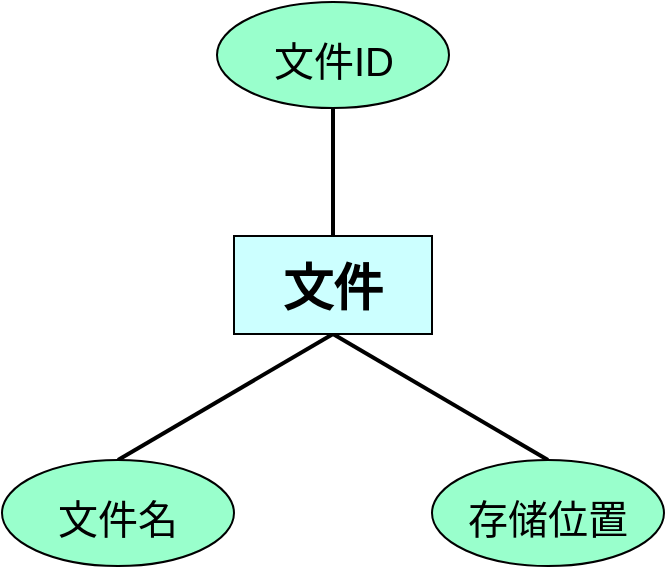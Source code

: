<mxfile>
    <diagram id="Zr9KO-2940ogap4Imy7e" name="第 1 页">
        <mxGraphModel dx="759" dy="639" grid="0" gridSize="10" guides="1" tooltips="1" connect="1" arrows="1" fold="1" page="1" pageScale="1" pageWidth="1654" pageHeight="2336" background="#ffffff" math="0" shadow="0">
            <root>
                <mxCell id="0"/>
                <mxCell id="1" parent="0"/>
                <mxCell id="3" value="" style="endArrow=none;html=1;fontSize=25;fontColor=#000000;strokeWidth=2;strokeColor=#000000;entryX=0.5;entryY=1;entryDx=0;entryDy=0;exitX=0.5;exitY=0;exitDx=0;exitDy=0;" edge="1" parent="1" source="8" target="9">
                    <mxGeometry width="50" height="50" relative="1" as="geometry">
                        <mxPoint x="455" y="891" as="sourcePoint"/>
                        <mxPoint x="456" y="856" as="targetPoint"/>
                    </mxGeometry>
                </mxCell>
                <mxCell id="4" value="" style="endArrow=none;html=1;fontSize=25;fontColor=#000000;strokeWidth=2;strokeColor=#000000;exitX=0.5;exitY=0;exitDx=0;exitDy=0;entryX=0.5;entryY=1;entryDx=0;entryDy=0;" edge="1" parent="1" source="10" target="8">
                    <mxGeometry width="50" height="50" relative="1" as="geometry">
                        <mxPoint x="486" y="721" as="sourcePoint"/>
                        <mxPoint x="486" y="663" as="targetPoint"/>
                    </mxGeometry>
                </mxCell>
                <mxCell id="5" value="" style="endArrow=none;html=1;fontSize=25;fontColor=#000000;strokeWidth=2;strokeColor=#000000;exitX=0.5;exitY=0;exitDx=0;exitDy=0;entryX=0.5;entryY=1;entryDx=0;entryDy=0;" edge="1" parent="1" source="11" target="8">
                    <mxGeometry width="50" height="50" relative="1" as="geometry">
                        <mxPoint x="490" y="721" as="sourcePoint"/>
                        <mxPoint x="490" y="663" as="targetPoint"/>
                    </mxGeometry>
                </mxCell>
                <mxCell id="8" value="&lt;b&gt;文件&lt;/b&gt;" style="rounded=0;whiteSpace=wrap;html=1;labelBackgroundColor=#CCFFFF;fontSize=25;fontColor=#000000;fillColor=#CCFFFF;" vertex="1" parent="1">
                    <mxGeometry x="406" y="882" width="99" height="49" as="geometry"/>
                </mxCell>
                <mxCell id="9" value="&lt;font color=&quot;#000000&quot; style=&quot;font-size: 20px&quot;&gt;文件ID&lt;/font&gt;" style="ellipse;whiteSpace=wrap;html=1;fontSize=25;fillColor=#99FFCC;" vertex="1" parent="1">
                    <mxGeometry x="397.5" y="765" width="116" height="53" as="geometry"/>
                </mxCell>
                <mxCell id="10" value="&lt;font color=&quot;#000000&quot; style=&quot;font-size: 20px&quot;&gt;存储位置&lt;/font&gt;" style="ellipse;whiteSpace=wrap;html=1;fontSize=25;fillColor=#99FFCC;" vertex="1" parent="1">
                    <mxGeometry x="505" y="994" width="116" height="53" as="geometry"/>
                </mxCell>
                <mxCell id="11" value="&lt;font color=&quot;#000000&quot;&gt;&lt;span style=&quot;font-size: 20px&quot;&gt;文件名&lt;/span&gt;&lt;/font&gt;" style="ellipse;whiteSpace=wrap;html=1;fontSize=25;fillColor=#99FFCC;" vertex="1" parent="1">
                    <mxGeometry x="290" y="994" width="116" height="53" as="geometry"/>
                </mxCell>
            </root>
        </mxGraphModel>
    </diagram>
</mxfile>